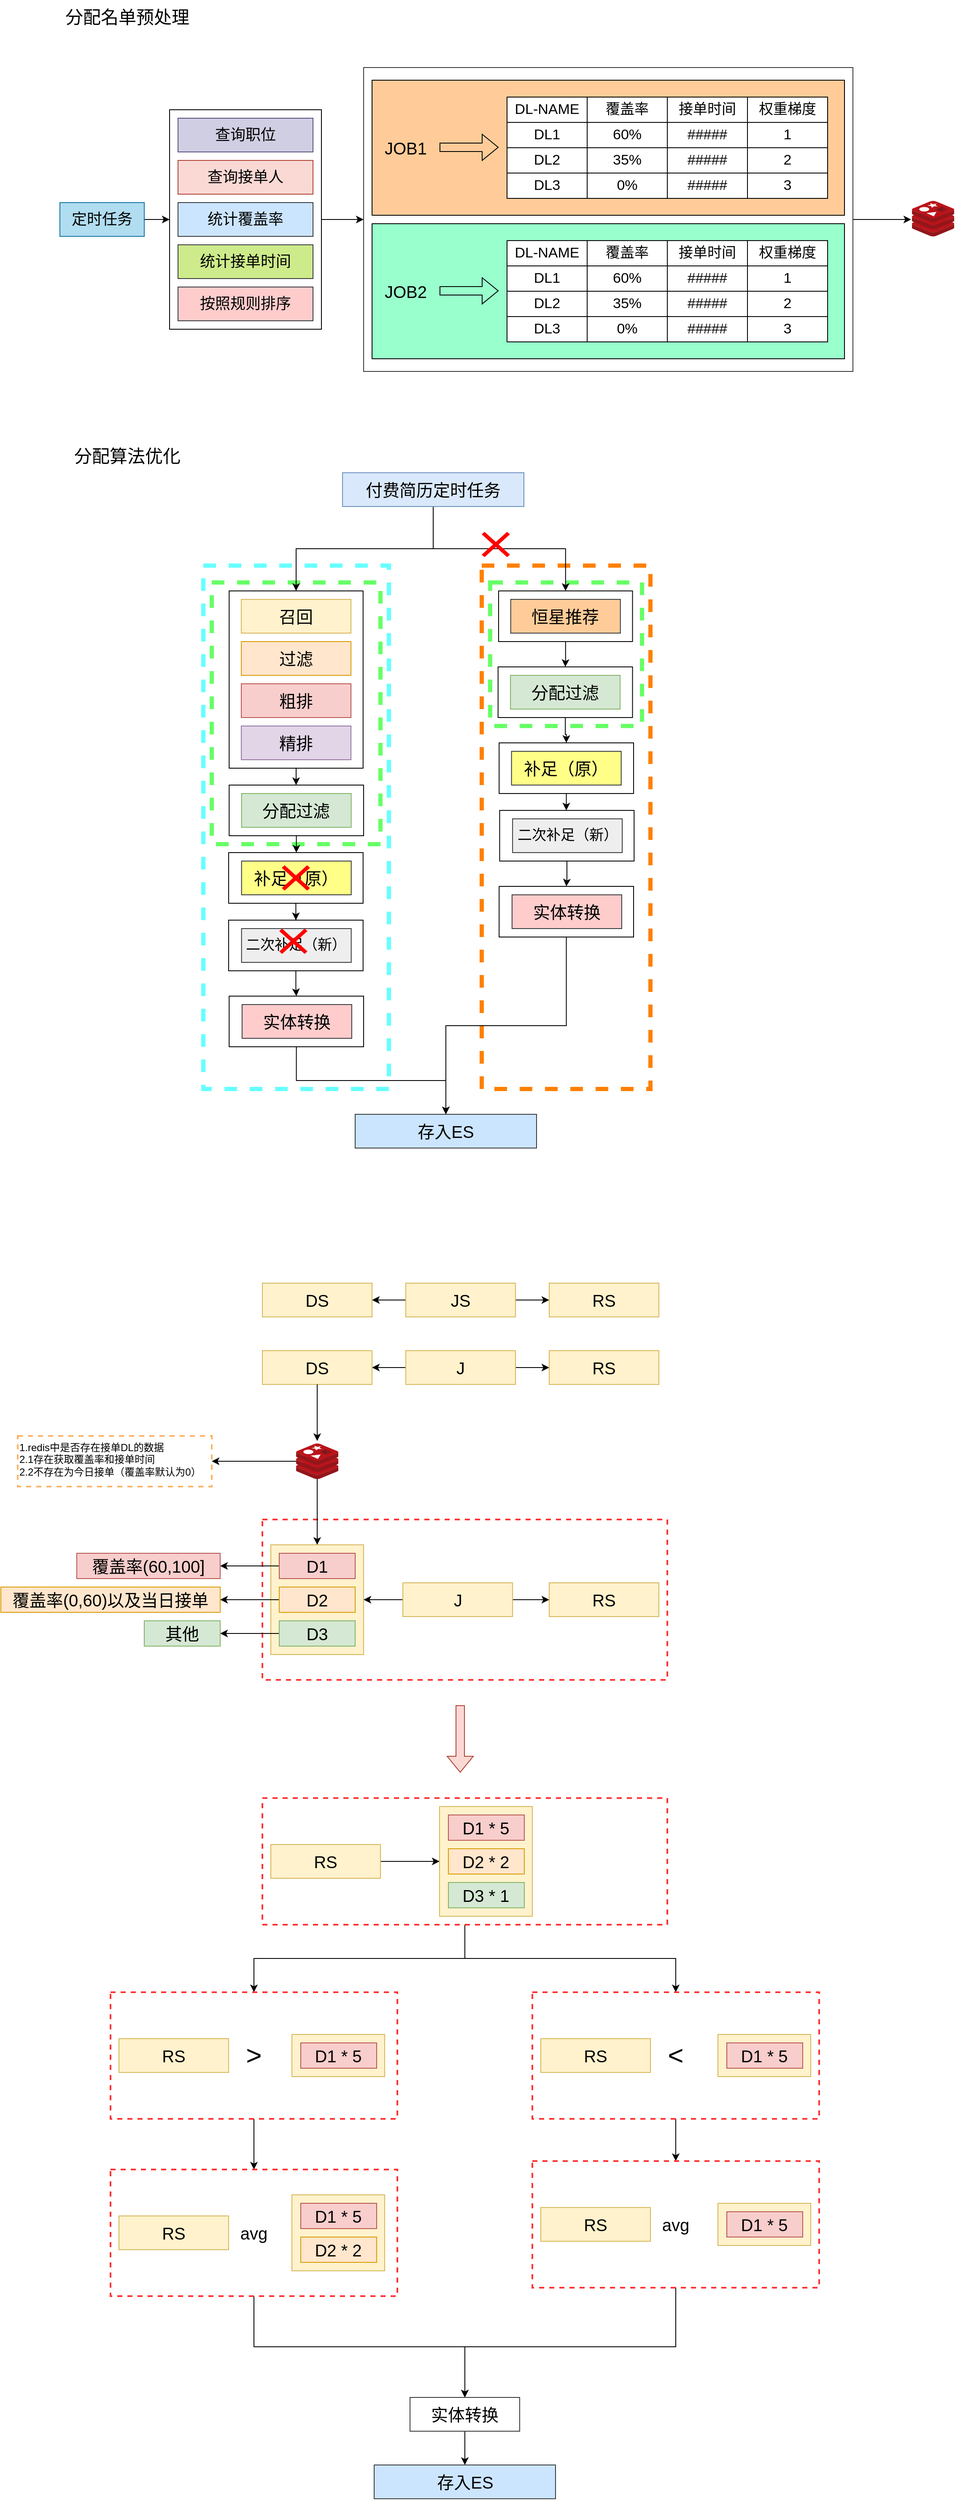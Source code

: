 <mxfile version="22.1.15" type="github">
  <diagram name="第 1 页" id="Q_Wd2wQ4jvAic-b9EHcg">
    <mxGraphModel dx="4068" dy="1572" grid="0" gridSize="10" guides="1" tooltips="1" connect="1" arrows="1" fold="1" page="0" pageScale="1" pageWidth="827" pageHeight="1169" math="0" shadow="0">
      <root>
        <mxCell id="0" />
        <mxCell id="1" parent="0" />
        <mxCell id="OqOoeQQk9TxblI81rJHQ-29" value="" style="rounded=0;whiteSpace=wrap;html=1;dashed=1;strokeColor=#FF3333;strokeWidth=2;" vertex="1" parent="1">
          <mxGeometry x="-560" y="1880" width="480" height="190" as="geometry" />
        </mxCell>
        <mxCell id="gG6bIh2o6H1z2xXKk9VF-80" value="" style="rounded=0;whiteSpace=wrap;html=1;fillColor=#FFFFFF;strokeColor=#36393d;" parent="1" vertex="1">
          <mxGeometry x="-440" y="160" width="580" height="360" as="geometry" />
        </mxCell>
        <mxCell id="gG6bIh2o6H1z2xXKk9VF-23" value="" style="edgeStyle=orthogonalEdgeStyle;rounded=0;orthogonalLoop=1;jettySize=auto;html=1;" parent="1" source="gG6bIh2o6H1z2xXKk9VF-21" target="gG6bIh2o6H1z2xXKk9VF-22" edge="1">
          <mxGeometry relative="1" as="geometry" />
        </mxCell>
        <mxCell id="gG6bIh2o6H1z2xXKk9VF-21" value="定时任务" style="rounded=0;whiteSpace=wrap;html=1;fontSize=18;fillColor=#b1ddf0;strokeColor=#10739e;" parent="1" vertex="1">
          <mxGeometry x="-800" y="320" width="100" height="40" as="geometry" />
        </mxCell>
        <mxCell id="gG6bIh2o6H1z2xXKk9VF-84" style="edgeStyle=orthogonalEdgeStyle;rounded=0;orthogonalLoop=1;jettySize=auto;html=1;entryX=0;entryY=0.5;entryDx=0;entryDy=0;" parent="1" source="gG6bIh2o6H1z2xXKk9VF-22" target="gG6bIh2o6H1z2xXKk9VF-80" edge="1">
          <mxGeometry relative="1" as="geometry" />
        </mxCell>
        <mxCell id="gG6bIh2o6H1z2xXKk9VF-22" value="" style="rounded=0;whiteSpace=wrap;html=1;fontSize=18;" parent="1" vertex="1">
          <mxGeometry x="-670" y="210" width="180" height="260" as="geometry" />
        </mxCell>
        <mxCell id="gG6bIh2o6H1z2xXKk9VF-30" value="查询职位" style="rounded=0;whiteSpace=wrap;html=1;fontSize=18;fillColor=#d0cee2;strokeColor=#56517e;" parent="1" vertex="1">
          <mxGeometry x="-660" y="220" width="160" height="40" as="geometry" />
        </mxCell>
        <mxCell id="gG6bIh2o6H1z2xXKk9VF-31" value="查询接单人" style="rounded=0;whiteSpace=wrap;html=1;fontSize=18;fillColor=#fad9d5;strokeColor=#ae4132;" parent="1" vertex="1">
          <mxGeometry x="-660" y="270" width="160" height="40" as="geometry" />
        </mxCell>
        <mxCell id="gG6bIh2o6H1z2xXKk9VF-32" value="统计覆盖率" style="rounded=0;whiteSpace=wrap;html=1;fontSize=18;fillColor=#cce5ff;strokeColor=#36393d;" parent="1" vertex="1">
          <mxGeometry x="-660" y="320" width="160" height="40" as="geometry" />
        </mxCell>
        <mxCell id="gG6bIh2o6H1z2xXKk9VF-33" value="统计接单时间" style="rounded=0;whiteSpace=wrap;html=1;fontSize=18;fillColor=#cdeb8b;strokeColor=#36393d;" parent="1" vertex="1">
          <mxGeometry x="-660" y="370" width="160" height="40" as="geometry" />
        </mxCell>
        <mxCell id="gG6bIh2o6H1z2xXKk9VF-34" value="按照规则排序" style="rounded=0;whiteSpace=wrap;html=1;fontSize=18;fillColor=#ffcccc;strokeColor=#36393d;" parent="1" vertex="1">
          <mxGeometry x="-660" y="420" width="160" height="40" as="geometry" />
        </mxCell>
        <mxCell id="gG6bIh2o6H1z2xXKk9VF-83" value="" style="group" parent="1" vertex="1" connectable="0">
          <mxGeometry x="-430" y="175" width="580" height="350" as="geometry" />
        </mxCell>
        <mxCell id="gG6bIh2o6H1z2xXKk9VF-58" value="" style="group" parent="gG6bIh2o6H1z2xXKk9VF-83" vertex="1" connectable="0">
          <mxGeometry width="580" height="350" as="geometry" />
        </mxCell>
        <mxCell id="gG6bIh2o6H1z2xXKk9VF-35" value="" style="rounded=0;whiteSpace=wrap;html=1;fillColor=#FFCC99;" parent="gG6bIh2o6H1z2xXKk9VF-58" vertex="1">
          <mxGeometry width="560" height="160" as="geometry" />
        </mxCell>
        <mxCell id="gG6bIh2o6H1z2xXKk9VF-19" value="" style="group" parent="gG6bIh2o6H1z2xXKk9VF-58" vertex="1" connectable="0">
          <mxGeometry x="160" y="20" width="380" height="120" as="geometry" />
        </mxCell>
        <mxCell id="gG6bIh2o6H1z2xXKk9VF-2" value="DL-NAME" style="rounded=0;whiteSpace=wrap;html=1;fontSize=17;" parent="gG6bIh2o6H1z2xXKk9VF-19" vertex="1">
          <mxGeometry width="95.0" height="30" as="geometry" />
        </mxCell>
        <mxCell id="gG6bIh2o6H1z2xXKk9VF-3" value="覆盖率" style="rounded=0;whiteSpace=wrap;html=1;fontSize=17;" parent="gG6bIh2o6H1z2xXKk9VF-19" vertex="1">
          <mxGeometry x="95.0" width="95.0" height="30" as="geometry" />
        </mxCell>
        <mxCell id="gG6bIh2o6H1z2xXKk9VF-4" value="接单时间" style="rounded=0;whiteSpace=wrap;html=1;fontSize=17;" parent="gG6bIh2o6H1z2xXKk9VF-19" vertex="1">
          <mxGeometry x="190.0" width="95.0" height="30" as="geometry" />
        </mxCell>
        <mxCell id="gG6bIh2o6H1z2xXKk9VF-5" value="权重梯度" style="rounded=0;whiteSpace=wrap;html=1;fontSize=17;" parent="gG6bIh2o6H1z2xXKk9VF-19" vertex="1">
          <mxGeometry x="285" width="95.0" height="30" as="geometry" />
        </mxCell>
        <mxCell id="gG6bIh2o6H1z2xXKk9VF-7" value="DL1" style="rounded=0;whiteSpace=wrap;html=1;fontSize=17;" parent="gG6bIh2o6H1z2xXKk9VF-19" vertex="1">
          <mxGeometry y="30" width="95.0" height="30" as="geometry" />
        </mxCell>
        <mxCell id="gG6bIh2o6H1z2xXKk9VF-8" value="60%" style="rounded=0;whiteSpace=wrap;html=1;fontSize=17;" parent="gG6bIh2o6H1z2xXKk9VF-19" vertex="1">
          <mxGeometry x="95.0" y="30" width="95.0" height="30" as="geometry" />
        </mxCell>
        <mxCell id="gG6bIh2o6H1z2xXKk9VF-9" value="#####" style="rounded=0;whiteSpace=wrap;html=1;fontSize=17;" parent="gG6bIh2o6H1z2xXKk9VF-19" vertex="1">
          <mxGeometry x="190.0" y="30" width="95.0" height="30" as="geometry" />
        </mxCell>
        <mxCell id="gG6bIh2o6H1z2xXKk9VF-10" value="1" style="rounded=0;whiteSpace=wrap;html=1;fontSize=17;" parent="gG6bIh2o6H1z2xXKk9VF-19" vertex="1">
          <mxGeometry x="285" y="30" width="95.0" height="30" as="geometry" />
        </mxCell>
        <mxCell id="gG6bIh2o6H1z2xXKk9VF-11" value="DL2" style="rounded=0;whiteSpace=wrap;html=1;fontSize=17;" parent="gG6bIh2o6H1z2xXKk9VF-19" vertex="1">
          <mxGeometry y="60" width="95.0" height="30" as="geometry" />
        </mxCell>
        <mxCell id="gG6bIh2o6H1z2xXKk9VF-12" value="35%" style="rounded=0;whiteSpace=wrap;html=1;fontSize=17;" parent="gG6bIh2o6H1z2xXKk9VF-19" vertex="1">
          <mxGeometry x="95.0" y="60" width="95.0" height="30" as="geometry" />
        </mxCell>
        <mxCell id="gG6bIh2o6H1z2xXKk9VF-13" value="#####" style="rounded=0;whiteSpace=wrap;html=1;fontSize=17;" parent="gG6bIh2o6H1z2xXKk9VF-19" vertex="1">
          <mxGeometry x="190" y="60" width="95" height="30" as="geometry" />
        </mxCell>
        <mxCell id="gG6bIh2o6H1z2xXKk9VF-14" value="2" style="rounded=0;whiteSpace=wrap;html=1;fontSize=17;" parent="gG6bIh2o6H1z2xXKk9VF-19" vertex="1">
          <mxGeometry x="285" y="60" width="95.0" height="30" as="geometry" />
        </mxCell>
        <mxCell id="gG6bIh2o6H1z2xXKk9VF-15" value="DL3" style="rounded=0;whiteSpace=wrap;html=1;fontSize=17;" parent="gG6bIh2o6H1z2xXKk9VF-19" vertex="1">
          <mxGeometry y="90" width="95.0" height="30" as="geometry" />
        </mxCell>
        <mxCell id="gG6bIh2o6H1z2xXKk9VF-16" value="0%" style="rounded=0;whiteSpace=wrap;html=1;fontSize=17;" parent="gG6bIh2o6H1z2xXKk9VF-19" vertex="1">
          <mxGeometry x="95.0" y="90" width="95.0" height="30" as="geometry" />
        </mxCell>
        <mxCell id="gG6bIh2o6H1z2xXKk9VF-17" value="#####" style="rounded=0;whiteSpace=wrap;html=1;fontSize=17;" parent="gG6bIh2o6H1z2xXKk9VF-19" vertex="1">
          <mxGeometry x="190.0" y="90" width="95.0" height="30" as="geometry" />
        </mxCell>
        <mxCell id="gG6bIh2o6H1z2xXKk9VF-18" value="3" style="rounded=0;whiteSpace=wrap;html=1;fontSize=17;" parent="gG6bIh2o6H1z2xXKk9VF-19" vertex="1">
          <mxGeometry x="285" y="90" width="95.0" height="30" as="geometry" />
        </mxCell>
        <mxCell id="gG6bIh2o6H1z2xXKk9VF-36" value="JOB1" style="text;html=1;strokeColor=none;fillColor=none;align=center;verticalAlign=middle;whiteSpace=wrap;rounded=0;fontSize=20;" parent="gG6bIh2o6H1z2xXKk9VF-58" vertex="1">
          <mxGeometry x="10" y="65" width="60" height="30" as="geometry" />
        </mxCell>
        <mxCell id="gG6bIh2o6H1z2xXKk9VF-37" value="" style="shape=flexArrow;endArrow=classic;html=1;rounded=0;entryX=0.321;entryY=0.594;entryDx=0;entryDy=0;entryPerimeter=0;" parent="gG6bIh2o6H1z2xXKk9VF-58" edge="1">
          <mxGeometry width="50" height="50" relative="1" as="geometry">
            <mxPoint x="80" y="79.5" as="sourcePoint" />
            <mxPoint x="150.01" y="79.54" as="targetPoint" />
          </mxGeometry>
        </mxCell>
        <mxCell id="gG6bIh2o6H1z2xXKk9VF-59" value="" style="group" parent="gG6bIh2o6H1z2xXKk9VF-83" vertex="1" connectable="0">
          <mxGeometry y="170" width="560" height="160" as="geometry" />
        </mxCell>
        <mxCell id="gG6bIh2o6H1z2xXKk9VF-60" value="" style="rounded=0;whiteSpace=wrap;html=1;fillColor=#99FFCC;" parent="gG6bIh2o6H1z2xXKk9VF-59" vertex="1">
          <mxGeometry width="560" height="160" as="geometry" />
        </mxCell>
        <mxCell id="gG6bIh2o6H1z2xXKk9VF-61" value="" style="group" parent="gG6bIh2o6H1z2xXKk9VF-59" vertex="1" connectable="0">
          <mxGeometry x="160" y="20" width="380" height="120" as="geometry" />
        </mxCell>
        <mxCell id="gG6bIh2o6H1z2xXKk9VF-62" value="DL-NAME" style="rounded=0;whiteSpace=wrap;html=1;fontSize=17;" parent="gG6bIh2o6H1z2xXKk9VF-61" vertex="1">
          <mxGeometry width="95.0" height="30" as="geometry" />
        </mxCell>
        <mxCell id="gG6bIh2o6H1z2xXKk9VF-63" value="覆盖率" style="rounded=0;whiteSpace=wrap;html=1;fontSize=17;" parent="gG6bIh2o6H1z2xXKk9VF-61" vertex="1">
          <mxGeometry x="95.0" width="95.0" height="30" as="geometry" />
        </mxCell>
        <mxCell id="gG6bIh2o6H1z2xXKk9VF-64" value="接单时间" style="rounded=0;whiteSpace=wrap;html=1;fontSize=17;" parent="gG6bIh2o6H1z2xXKk9VF-61" vertex="1">
          <mxGeometry x="190.0" width="95.0" height="30" as="geometry" />
        </mxCell>
        <mxCell id="gG6bIh2o6H1z2xXKk9VF-65" value="权重梯度" style="rounded=0;whiteSpace=wrap;html=1;fontSize=17;" parent="gG6bIh2o6H1z2xXKk9VF-61" vertex="1">
          <mxGeometry x="285" width="95.0" height="30" as="geometry" />
        </mxCell>
        <mxCell id="gG6bIh2o6H1z2xXKk9VF-66" value="DL1" style="rounded=0;whiteSpace=wrap;html=1;fontSize=17;" parent="gG6bIh2o6H1z2xXKk9VF-61" vertex="1">
          <mxGeometry y="30" width="95.0" height="30" as="geometry" />
        </mxCell>
        <mxCell id="gG6bIh2o6H1z2xXKk9VF-67" value="60%" style="rounded=0;whiteSpace=wrap;html=1;fontSize=17;" parent="gG6bIh2o6H1z2xXKk9VF-61" vertex="1">
          <mxGeometry x="95.0" y="30" width="95.0" height="30" as="geometry" />
        </mxCell>
        <mxCell id="gG6bIh2o6H1z2xXKk9VF-68" value="#####" style="rounded=0;whiteSpace=wrap;html=1;fontSize=17;" parent="gG6bIh2o6H1z2xXKk9VF-61" vertex="1">
          <mxGeometry x="190.0" y="30" width="95.0" height="30" as="geometry" />
        </mxCell>
        <mxCell id="gG6bIh2o6H1z2xXKk9VF-69" value="1" style="rounded=0;whiteSpace=wrap;html=1;fontSize=17;" parent="gG6bIh2o6H1z2xXKk9VF-61" vertex="1">
          <mxGeometry x="285" y="30" width="95.0" height="30" as="geometry" />
        </mxCell>
        <mxCell id="gG6bIh2o6H1z2xXKk9VF-70" value="DL2" style="rounded=0;whiteSpace=wrap;html=1;fontSize=17;" parent="gG6bIh2o6H1z2xXKk9VF-61" vertex="1">
          <mxGeometry y="60" width="95.0" height="30" as="geometry" />
        </mxCell>
        <mxCell id="gG6bIh2o6H1z2xXKk9VF-71" value="35%" style="rounded=0;whiteSpace=wrap;html=1;fontSize=17;" parent="gG6bIh2o6H1z2xXKk9VF-61" vertex="1">
          <mxGeometry x="95.0" y="60" width="95.0" height="30" as="geometry" />
        </mxCell>
        <mxCell id="gG6bIh2o6H1z2xXKk9VF-72" value="#####" style="rounded=0;whiteSpace=wrap;html=1;fontSize=17;" parent="gG6bIh2o6H1z2xXKk9VF-61" vertex="1">
          <mxGeometry x="190" y="60" width="95" height="30" as="geometry" />
        </mxCell>
        <mxCell id="gG6bIh2o6H1z2xXKk9VF-73" value="2" style="rounded=0;whiteSpace=wrap;html=1;fontSize=17;" parent="gG6bIh2o6H1z2xXKk9VF-61" vertex="1">
          <mxGeometry x="285" y="60" width="95.0" height="30" as="geometry" />
        </mxCell>
        <mxCell id="gG6bIh2o6H1z2xXKk9VF-74" value="DL3" style="rounded=0;whiteSpace=wrap;html=1;fontSize=17;" parent="gG6bIh2o6H1z2xXKk9VF-61" vertex="1">
          <mxGeometry y="90" width="95.0" height="30" as="geometry" />
        </mxCell>
        <mxCell id="gG6bIh2o6H1z2xXKk9VF-75" value="0%" style="rounded=0;whiteSpace=wrap;html=1;fontSize=17;" parent="gG6bIh2o6H1z2xXKk9VF-61" vertex="1">
          <mxGeometry x="95.0" y="90" width="95.0" height="30" as="geometry" />
        </mxCell>
        <mxCell id="gG6bIh2o6H1z2xXKk9VF-76" value="#####" style="rounded=0;whiteSpace=wrap;html=1;fontSize=17;" parent="gG6bIh2o6H1z2xXKk9VF-61" vertex="1">
          <mxGeometry x="190.0" y="90" width="95.0" height="30" as="geometry" />
        </mxCell>
        <mxCell id="gG6bIh2o6H1z2xXKk9VF-77" value="3" style="rounded=0;whiteSpace=wrap;html=1;fontSize=17;" parent="gG6bIh2o6H1z2xXKk9VF-61" vertex="1">
          <mxGeometry x="285" y="90" width="95.0" height="30" as="geometry" />
        </mxCell>
        <mxCell id="gG6bIh2o6H1z2xXKk9VF-78" value="JOB2" style="text;html=1;strokeColor=none;fillColor=none;align=center;verticalAlign=middle;whiteSpace=wrap;rounded=0;fontSize=20;" parent="gG6bIh2o6H1z2xXKk9VF-59" vertex="1">
          <mxGeometry x="10" y="65" width="60" height="30" as="geometry" />
        </mxCell>
        <mxCell id="gG6bIh2o6H1z2xXKk9VF-79" value="" style="shape=flexArrow;endArrow=classic;html=1;rounded=0;entryX=0.321;entryY=0.594;entryDx=0;entryDy=0;entryPerimeter=0;" parent="gG6bIh2o6H1z2xXKk9VF-59" edge="1">
          <mxGeometry width="50" height="50" relative="1" as="geometry">
            <mxPoint x="80" y="79.5" as="sourcePoint" />
            <mxPoint x="150.01" y="79.54" as="targetPoint" />
          </mxGeometry>
        </mxCell>
        <mxCell id="gG6bIh2o6H1z2xXKk9VF-87" value="" style="image;sketch=0;aspect=fixed;html=1;points=[];align=center;fontSize=12;image=img/lib/mscae/Cache_Redis_Product.svg;" parent="1" vertex="1">
          <mxGeometry x="210" y="318" width="50" height="42" as="geometry" />
        </mxCell>
        <mxCell id="gG6bIh2o6H1z2xXKk9VF-89" style="edgeStyle=orthogonalEdgeStyle;rounded=0;orthogonalLoop=1;jettySize=auto;html=1;entryX=-0.02;entryY=0.524;entryDx=0;entryDy=0;entryPerimeter=0;" parent="1" source="gG6bIh2o6H1z2xXKk9VF-80" target="gG6bIh2o6H1z2xXKk9VF-87" edge="1">
          <mxGeometry relative="1" as="geometry" />
        </mxCell>
        <mxCell id="gG6bIh2o6H1z2xXKk9VF-91" value="分配名单预处理" style="text;html=1;strokeColor=none;fillColor=none;align=center;verticalAlign=middle;whiteSpace=wrap;rounded=0;fontSize=21;" parent="1" vertex="1">
          <mxGeometry x="-800" y="80" width="160" height="40" as="geometry" />
        </mxCell>
        <mxCell id="gG6bIh2o6H1z2xXKk9VF-92" value="分配算法优化" style="text;html=1;strokeColor=none;fillColor=none;align=center;verticalAlign=middle;whiteSpace=wrap;rounded=0;fontSize=21;" parent="1" vertex="1">
          <mxGeometry x="-800" y="600" width="160" height="40" as="geometry" />
        </mxCell>
        <mxCell id="gG6bIh2o6H1z2xXKk9VF-93" value="" style="rounded=0;whiteSpace=wrap;html=1;fontSize=20;dashed=1;strokeWidth=5;strokeColor=#FF8000;" parent="1" vertex="1">
          <mxGeometry x="-300" y="750" width="200" height="620" as="geometry" />
        </mxCell>
        <mxCell id="gG6bIh2o6H1z2xXKk9VF-94" value="" style="rounded=0;whiteSpace=wrap;html=1;fontSize=20;dashed=1;strokeWidth=5;strokeColor=#66FF66;" parent="1" vertex="1">
          <mxGeometry x="-290" y="770" width="180" height="170" as="geometry" />
        </mxCell>
        <mxCell id="gG6bIh2o6H1z2xXKk9VF-95" value="" style="rounded=0;whiteSpace=wrap;html=1;fontSize=20;dashed=1;strokeWidth=5;strokeColor=#66FFFF;" parent="1" vertex="1">
          <mxGeometry x="-630" y="750" width="220" height="620" as="geometry" />
        </mxCell>
        <mxCell id="gG6bIh2o6H1z2xXKk9VF-96" value="" style="rounded=0;whiteSpace=wrap;html=1;fontSize=20;dashed=1;strokeWidth=5;strokeColor=#66FF66;" parent="1" vertex="1">
          <mxGeometry x="-620" y="770" width="200" height="310" as="geometry" />
        </mxCell>
        <mxCell id="gG6bIh2o6H1z2xXKk9VF-97" style="edgeStyle=orthogonalEdgeStyle;rounded=0;orthogonalLoop=1;jettySize=auto;html=1;entryX=0.5;entryY=0;entryDx=0;entryDy=0;fontSize=20;" parent="1" source="gG6bIh2o6H1z2xXKk9VF-99" target="gG6bIh2o6H1z2xXKk9VF-101" edge="1">
          <mxGeometry relative="1" as="geometry" />
        </mxCell>
        <mxCell id="gG6bIh2o6H1z2xXKk9VF-98" style="edgeStyle=orthogonalEdgeStyle;rounded=0;orthogonalLoop=1;jettySize=auto;html=1;fontSize=20;" parent="1" source="gG6bIh2o6H1z2xXKk9VF-99" target="gG6bIh2o6H1z2xXKk9VF-110" edge="1">
          <mxGeometry relative="1" as="geometry" />
        </mxCell>
        <mxCell id="gG6bIh2o6H1z2xXKk9VF-99" value="付费简历定时任务" style="rounded=0;whiteSpace=wrap;html=1;fontSize=20;fillColor=#dae8fc;strokeColor=#6c8ebf;" parent="1" vertex="1">
          <mxGeometry x="-465" y="640" width="215" height="40" as="geometry" />
        </mxCell>
        <mxCell id="gG6bIh2o6H1z2xXKk9VF-100" style="edgeStyle=orthogonalEdgeStyle;rounded=0;orthogonalLoop=1;jettySize=auto;html=1;fontSize=20;" parent="1" source="gG6bIh2o6H1z2xXKk9VF-101" target="gG6bIh2o6H1z2xXKk9VF-107" edge="1">
          <mxGeometry relative="1" as="geometry" />
        </mxCell>
        <mxCell id="gG6bIh2o6H1z2xXKk9VF-101" value="" style="rounded=0;whiteSpace=wrap;html=1;fontSize=20;" parent="1" vertex="1">
          <mxGeometry x="-599.37" y="780" width="158.75" height="210" as="geometry" />
        </mxCell>
        <mxCell id="gG6bIh2o6H1z2xXKk9VF-102" value="召回" style="rounded=0;whiteSpace=wrap;html=1;fontSize=20;fillColor=#fff2cc;strokeColor=#d6b656;" parent="1" vertex="1">
          <mxGeometry x="-584.99" y="790" width="130" height="40" as="geometry" />
        </mxCell>
        <mxCell id="gG6bIh2o6H1z2xXKk9VF-103" value="过滤" style="rounded=0;whiteSpace=wrap;html=1;fontSize=20;fillColor=#ffe6cc;strokeColor=#d79b00;" parent="1" vertex="1">
          <mxGeometry x="-584.99" y="840" width="130" height="40" as="geometry" />
        </mxCell>
        <mxCell id="gG6bIh2o6H1z2xXKk9VF-104" value="粗排" style="rounded=0;whiteSpace=wrap;html=1;fontSize=20;fillColor=#f8cecc;strokeColor=#b85450;" parent="1" vertex="1">
          <mxGeometry x="-584.99" y="890" width="130" height="40" as="geometry" />
        </mxCell>
        <mxCell id="gG6bIh2o6H1z2xXKk9VF-105" value="精排" style="rounded=0;whiteSpace=wrap;html=1;fontSize=20;fillColor=#e1d5e7;strokeColor=#9673a6;" parent="1" vertex="1">
          <mxGeometry x="-585" y="940" width="130" height="40" as="geometry" />
        </mxCell>
        <mxCell id="gG6bIh2o6H1z2xXKk9VF-106" value="" style="edgeStyle=orthogonalEdgeStyle;rounded=0;orthogonalLoop=1;jettySize=auto;html=1;fontSize=20;" parent="1" source="gG6bIh2o6H1z2xXKk9VF-107" target="gG6bIh2o6H1z2xXKk9VF-116" edge="1">
          <mxGeometry relative="1" as="geometry" />
        </mxCell>
        <mxCell id="gG6bIh2o6H1z2xXKk9VF-107" value="" style="rounded=0;whiteSpace=wrap;html=1;fontSize=20;" parent="1" vertex="1">
          <mxGeometry x="-599.37" y="1010" width="159.37" height="60" as="geometry" />
        </mxCell>
        <mxCell id="gG6bIh2o6H1z2xXKk9VF-108" value="分配过滤" style="rounded=0;whiteSpace=wrap;html=1;fontSize=20;fillColor=#d5e8d4;strokeColor=#82b366;" parent="1" vertex="1">
          <mxGeometry x="-584.68" y="1020" width="130" height="40" as="geometry" />
        </mxCell>
        <mxCell id="gG6bIh2o6H1z2xXKk9VF-109" style="edgeStyle=orthogonalEdgeStyle;rounded=0;orthogonalLoop=1;jettySize=auto;html=1;fontSize=20;" parent="1" source="gG6bIh2o6H1z2xXKk9VF-110" target="gG6bIh2o6H1z2xXKk9VF-113" edge="1">
          <mxGeometry relative="1" as="geometry" />
        </mxCell>
        <mxCell id="gG6bIh2o6H1z2xXKk9VF-110" value="" style="rounded=0;whiteSpace=wrap;html=1;fontSize=20;" parent="1" vertex="1">
          <mxGeometry x="-280" y="780" width="158.75" height="60" as="geometry" />
        </mxCell>
        <mxCell id="gG6bIh2o6H1z2xXKk9VF-111" value="恒星推荐" style="rounded=0;whiteSpace=wrap;html=1;fontSize=20;fillColor=#ffcc99;strokeColor=#36393d;" parent="1" vertex="1">
          <mxGeometry x="-265.62" y="790" width="130" height="40" as="geometry" />
        </mxCell>
        <mxCell id="gG6bIh2o6H1z2xXKk9VF-112" value="" style="edgeStyle=orthogonalEdgeStyle;rounded=0;orthogonalLoop=1;jettySize=auto;html=1;fontSize=20;" parent="1" source="gG6bIh2o6H1z2xXKk9VF-113" target="gG6bIh2o6H1z2xXKk9VF-119" edge="1">
          <mxGeometry relative="1" as="geometry" />
        </mxCell>
        <mxCell id="gG6bIh2o6H1z2xXKk9VF-113" value="" style="rounded=0;whiteSpace=wrap;html=1;fontSize=20;" parent="1" vertex="1">
          <mxGeometry x="-280.62" y="870" width="159.37" height="60" as="geometry" />
        </mxCell>
        <mxCell id="gG6bIh2o6H1z2xXKk9VF-114" value="分配过滤" style="rounded=0;whiteSpace=wrap;html=1;fontSize=20;fillColor=#d5e8d4;strokeColor=#82b366;" parent="1" vertex="1">
          <mxGeometry x="-265.93" y="880" width="130" height="40" as="geometry" />
        </mxCell>
        <mxCell id="gG6bIh2o6H1z2xXKk9VF-115" style="edgeStyle=orthogonalEdgeStyle;rounded=0;orthogonalLoop=1;jettySize=auto;html=1;fontSize=20;" parent="1" source="gG6bIh2o6H1z2xXKk9VF-116" target="gG6bIh2o6H1z2xXKk9VF-129" edge="1">
          <mxGeometry relative="1" as="geometry" />
        </mxCell>
        <mxCell id="gG6bIh2o6H1z2xXKk9VF-116" value="" style="rounded=0;whiteSpace=wrap;html=1;fontSize=20;" parent="1" vertex="1">
          <mxGeometry x="-599.99" y="1090" width="159.37" height="60" as="geometry" />
        </mxCell>
        <mxCell id="gG6bIh2o6H1z2xXKk9VF-117" value="补足（原）" style="rounded=0;whiteSpace=wrap;html=1;fontSize=20;fillColor=#ffff88;strokeColor=#36393d;" parent="1" vertex="1">
          <mxGeometry x="-584.68" y="1100" width="130" height="40" as="geometry" />
        </mxCell>
        <mxCell id="gG6bIh2o6H1z2xXKk9VF-118" style="edgeStyle=orthogonalEdgeStyle;rounded=0;orthogonalLoop=1;jettySize=auto;html=1;entryX=0.5;entryY=0;entryDx=0;entryDy=0;fontSize=20;" parent="1" source="gG6bIh2o6H1z2xXKk9VF-119" target="gG6bIh2o6H1z2xXKk9VF-132" edge="1">
          <mxGeometry relative="1" as="geometry" />
        </mxCell>
        <mxCell id="gG6bIh2o6H1z2xXKk9VF-119" value="" style="rounded=0;whiteSpace=wrap;html=1;fontSize=20;" parent="1" vertex="1">
          <mxGeometry x="-279.37" y="960" width="159.37" height="60" as="geometry" />
        </mxCell>
        <mxCell id="gG6bIh2o6H1z2xXKk9VF-120" value="补足（原）" style="rounded=0;whiteSpace=wrap;html=1;fontSize=20;fillColor=#ffff88;strokeColor=#36393d;" parent="1" vertex="1">
          <mxGeometry x="-264.68" y="970" width="130" height="40" as="geometry" />
        </mxCell>
        <mxCell id="gG6bIh2o6H1z2xXKk9VF-121" value="存入ES" style="rounded=0;whiteSpace=wrap;html=1;fontSize=20;fillColor=#cce5ff;strokeColor=#36393d;" parent="1" vertex="1">
          <mxGeometry x="-450" y="1400" width="215" height="40" as="geometry" />
        </mxCell>
        <mxCell id="gG6bIh2o6H1z2xXKk9VF-122" style="edgeStyle=orthogonalEdgeStyle;rounded=0;orthogonalLoop=1;jettySize=auto;html=1;entryX=0.5;entryY=0;entryDx=0;entryDy=0;fontSize=20;" parent="1" source="gG6bIh2o6H1z2xXKk9VF-123" target="gG6bIh2o6H1z2xXKk9VF-121" edge="1">
          <mxGeometry relative="1" as="geometry" />
        </mxCell>
        <mxCell id="gG6bIh2o6H1z2xXKk9VF-123" value="" style="rounded=0;whiteSpace=wrap;html=1;fontSize=20;" parent="1" vertex="1">
          <mxGeometry x="-599.37" y="1260" width="159.37" height="60" as="geometry" />
        </mxCell>
        <mxCell id="gG6bIh2o6H1z2xXKk9VF-124" value="实体转换" style="rounded=0;whiteSpace=wrap;html=1;fontSize=20;fillColor=#ffcccc;strokeColor=#36393d;" parent="1" vertex="1">
          <mxGeometry x="-584.06" y="1270" width="130" height="40" as="geometry" />
        </mxCell>
        <mxCell id="gG6bIh2o6H1z2xXKk9VF-125" style="edgeStyle=orthogonalEdgeStyle;rounded=0;orthogonalLoop=1;jettySize=auto;html=1;fontSize=20;" parent="1" source="gG6bIh2o6H1z2xXKk9VF-126" target="gG6bIh2o6H1z2xXKk9VF-121" edge="1">
          <mxGeometry relative="1" as="geometry" />
        </mxCell>
        <mxCell id="gG6bIh2o6H1z2xXKk9VF-126" value="" style="rounded=0;whiteSpace=wrap;html=1;fontSize=20;" parent="1" vertex="1">
          <mxGeometry x="-279.37" y="1130" width="159.37" height="60" as="geometry" />
        </mxCell>
        <mxCell id="gG6bIh2o6H1z2xXKk9VF-127" value="实体转换" style="rounded=0;whiteSpace=wrap;html=1;fontSize=20;fillColor=#ffcccc;strokeColor=#36393d;" parent="1" vertex="1">
          <mxGeometry x="-264.06" y="1140" width="130" height="40" as="geometry" />
        </mxCell>
        <mxCell id="gG6bIh2o6H1z2xXKk9VF-128" style="edgeStyle=orthogonalEdgeStyle;rounded=0;orthogonalLoop=1;jettySize=auto;html=1;entryX=0.5;entryY=0;entryDx=0;entryDy=0;fontSize=20;" parent="1" source="gG6bIh2o6H1z2xXKk9VF-129" target="gG6bIh2o6H1z2xXKk9VF-123" edge="1">
          <mxGeometry relative="1" as="geometry" />
        </mxCell>
        <mxCell id="gG6bIh2o6H1z2xXKk9VF-129" value="" style="rounded=0;whiteSpace=wrap;html=1;fontSize=20;" parent="1" vertex="1">
          <mxGeometry x="-600.0" y="1170" width="159.37" height="60" as="geometry" />
        </mxCell>
        <mxCell id="gG6bIh2o6H1z2xXKk9VF-130" value="二次补足（新）" style="rounded=0;whiteSpace=wrap;html=1;fontSize=17;fillColor=#eeeeee;strokeColor=#36393d;" parent="1" vertex="1">
          <mxGeometry x="-584.69" y="1180" width="130" height="40" as="geometry" />
        </mxCell>
        <mxCell id="gG6bIh2o6H1z2xXKk9VF-131" style="edgeStyle=orthogonalEdgeStyle;rounded=0;orthogonalLoop=1;jettySize=auto;html=1;entryX=0.5;entryY=0;entryDx=0;entryDy=0;fontSize=20;" parent="1" source="gG6bIh2o6H1z2xXKk9VF-132" target="gG6bIh2o6H1z2xXKk9VF-126" edge="1">
          <mxGeometry relative="1" as="geometry" />
        </mxCell>
        <mxCell id="gG6bIh2o6H1z2xXKk9VF-132" value="" style="rounded=0;whiteSpace=wrap;html=1;fontSize=20;" parent="1" vertex="1">
          <mxGeometry x="-278.75" y="1040" width="159.37" height="60" as="geometry" />
        </mxCell>
        <mxCell id="gG6bIh2o6H1z2xXKk9VF-133" value="二次补足（新）" style="rounded=0;whiteSpace=wrap;html=1;fontSize=17;fillColor=#eeeeee;strokeColor=#36393d;" parent="1" vertex="1">
          <mxGeometry x="-263.44" y="1050" width="130" height="40" as="geometry" />
        </mxCell>
        <mxCell id="gG6bIh2o6H1z2xXKk9VF-134" value="" style="shape=mxgraph.mockup.markup.redX;fillColor=#ff0000;html=1;shadow=0;whiteSpace=wrap;strokeColor=none;" parent="1" vertex="1">
          <mxGeometry x="-300" y="710" width="33.44" height="30" as="geometry" />
        </mxCell>
        <mxCell id="gG6bIh2o6H1z2xXKk9VF-137" value="" style="shape=mxgraph.mockup.markup.redX;fillColor=#ff0000;html=1;shadow=0;whiteSpace=wrap;strokeColor=none;" parent="1" vertex="1">
          <mxGeometry x="-537.02" y="1105" width="33.44" height="30" as="geometry" />
        </mxCell>
        <mxCell id="gG6bIh2o6H1z2xXKk9VF-138" value="" style="shape=mxgraph.mockup.markup.redX;fillColor=#ff0000;html=1;shadow=0;whiteSpace=wrap;strokeColor=none;" parent="1" vertex="1">
          <mxGeometry x="-540" y="1180" width="33.44" height="30" as="geometry" />
        </mxCell>
        <mxCell id="OqOoeQQk9TxblI81rJHQ-2" value="DS" style="rounded=0;whiteSpace=wrap;html=1;fontSize=20;fillColor=#fff2cc;strokeColor=#d6b656;" vertex="1" parent="1">
          <mxGeometry x="-560" y="1600" width="130" height="40" as="geometry" />
        </mxCell>
        <mxCell id="OqOoeQQk9TxblI81rJHQ-22" style="edgeStyle=orthogonalEdgeStyle;rounded=0;orthogonalLoop=1;jettySize=auto;html=1;entryX=1;entryY=0.5;entryDx=0;entryDy=0;" edge="1" parent="1" source="OqOoeQQk9TxblI81rJHQ-3" target="OqOoeQQk9TxblI81rJHQ-2">
          <mxGeometry relative="1" as="geometry" />
        </mxCell>
        <mxCell id="OqOoeQQk9TxblI81rJHQ-23" style="edgeStyle=orthogonalEdgeStyle;rounded=0;orthogonalLoop=1;jettySize=auto;html=1;" edge="1" parent="1" source="OqOoeQQk9TxblI81rJHQ-3" target="OqOoeQQk9TxblI81rJHQ-6">
          <mxGeometry relative="1" as="geometry" />
        </mxCell>
        <mxCell id="OqOoeQQk9TxblI81rJHQ-3" value="JS" style="rounded=0;whiteSpace=wrap;html=1;fontSize=20;fillColor=#fff2cc;strokeColor=#d6b656;" vertex="1" parent="1">
          <mxGeometry x="-390" y="1600" width="130" height="40" as="geometry" />
        </mxCell>
        <mxCell id="OqOoeQQk9TxblI81rJHQ-6" value="RS" style="rounded=0;whiteSpace=wrap;html=1;fontSize=20;fillColor=#fff2cc;strokeColor=#d6b656;" vertex="1" parent="1">
          <mxGeometry x="-220" y="1600" width="130" height="40" as="geometry" />
        </mxCell>
        <mxCell id="OqOoeQQk9TxblI81rJHQ-10" value="DS" style="rounded=0;whiteSpace=wrap;html=1;fontSize=20;fillColor=#fff2cc;strokeColor=#d6b656;" vertex="1" parent="1">
          <mxGeometry x="-560" y="1680" width="130" height="40" as="geometry" />
        </mxCell>
        <mxCell id="OqOoeQQk9TxblI81rJHQ-24" style="edgeStyle=orthogonalEdgeStyle;rounded=0;orthogonalLoop=1;jettySize=auto;html=1;entryX=0;entryY=0.5;entryDx=0;entryDy=0;" edge="1" parent="1" source="OqOoeQQk9TxblI81rJHQ-11" target="OqOoeQQk9TxblI81rJHQ-12">
          <mxGeometry relative="1" as="geometry" />
        </mxCell>
        <mxCell id="OqOoeQQk9TxblI81rJHQ-25" style="edgeStyle=orthogonalEdgeStyle;rounded=0;orthogonalLoop=1;jettySize=auto;html=1;entryX=1;entryY=0.5;entryDx=0;entryDy=0;" edge="1" parent="1" source="OqOoeQQk9TxblI81rJHQ-11" target="OqOoeQQk9TxblI81rJHQ-10">
          <mxGeometry relative="1" as="geometry" />
        </mxCell>
        <mxCell id="OqOoeQQk9TxblI81rJHQ-11" value="J" style="rounded=0;whiteSpace=wrap;html=1;fontSize=20;fillColor=#fff2cc;strokeColor=#d6b656;" vertex="1" parent="1">
          <mxGeometry x="-390" y="1680" width="130" height="40" as="geometry" />
        </mxCell>
        <mxCell id="OqOoeQQk9TxblI81rJHQ-12" value="RS" style="rounded=0;whiteSpace=wrap;html=1;fontSize=20;fillColor=#fff2cc;strokeColor=#d6b656;" vertex="1" parent="1">
          <mxGeometry x="-220" y="1680" width="130" height="40" as="geometry" />
        </mxCell>
        <mxCell id="OqOoeQQk9TxblI81rJHQ-13" value="" style="rounded=0;whiteSpace=wrap;html=1;fontSize=20;fillColor=#fff2cc;strokeColor=#d6b656;" vertex="1" parent="1">
          <mxGeometry x="-550" y="1910" width="110" height="130" as="geometry" />
        </mxCell>
        <mxCell id="OqOoeQQk9TxblI81rJHQ-27" style="edgeStyle=orthogonalEdgeStyle;rounded=0;orthogonalLoop=1;jettySize=auto;html=1;entryX=1;entryY=0.5;entryDx=0;entryDy=0;" edge="1" parent="1" source="OqOoeQQk9TxblI81rJHQ-14" target="OqOoeQQk9TxblI81rJHQ-13">
          <mxGeometry relative="1" as="geometry" />
        </mxCell>
        <mxCell id="OqOoeQQk9TxblI81rJHQ-28" style="edgeStyle=orthogonalEdgeStyle;rounded=0;orthogonalLoop=1;jettySize=auto;html=1;" edge="1" parent="1" source="OqOoeQQk9TxblI81rJHQ-14" target="OqOoeQQk9TxblI81rJHQ-15">
          <mxGeometry relative="1" as="geometry" />
        </mxCell>
        <mxCell id="OqOoeQQk9TxblI81rJHQ-14" value="J" style="rounded=0;whiteSpace=wrap;html=1;fontSize=20;fillColor=#fff2cc;strokeColor=#d6b656;" vertex="1" parent="1">
          <mxGeometry x="-393.44" y="1955" width="130" height="40" as="geometry" />
        </mxCell>
        <mxCell id="OqOoeQQk9TxblI81rJHQ-15" value="RS" style="rounded=0;whiteSpace=wrap;html=1;fontSize=20;fillColor=#fff2cc;strokeColor=#d6b656;" vertex="1" parent="1">
          <mxGeometry x="-220" y="1955" width="130" height="40" as="geometry" />
        </mxCell>
        <mxCell id="OqOoeQQk9TxblI81rJHQ-18" style="edgeStyle=orthogonalEdgeStyle;rounded=0;orthogonalLoop=1;jettySize=auto;html=1;entryX=0.5;entryY=0;entryDx=0;entryDy=0;" edge="1" parent="1" source="OqOoeQQk9TxblI81rJHQ-16" target="OqOoeQQk9TxblI81rJHQ-13">
          <mxGeometry relative="1" as="geometry" />
        </mxCell>
        <mxCell id="OqOoeQQk9TxblI81rJHQ-31" value="" style="edgeStyle=orthogonalEdgeStyle;rounded=0;orthogonalLoop=1;jettySize=auto;html=1;" edge="1" parent="1" source="OqOoeQQk9TxblI81rJHQ-16" target="OqOoeQQk9TxblI81rJHQ-30">
          <mxGeometry relative="1" as="geometry" />
        </mxCell>
        <mxCell id="OqOoeQQk9TxblI81rJHQ-16" value="" style="image;sketch=0;aspect=fixed;html=1;points=[];align=center;fontSize=12;image=img/lib/mscae/Cache_Redis_Product.svg;" vertex="1" parent="1">
          <mxGeometry x="-520" y="1790" width="50" height="42" as="geometry" />
        </mxCell>
        <mxCell id="OqOoeQQk9TxblI81rJHQ-17" style="edgeStyle=orthogonalEdgeStyle;rounded=0;orthogonalLoop=1;jettySize=auto;html=1;entryX=0.5;entryY=-0.071;entryDx=0;entryDy=0;entryPerimeter=0;" edge="1" parent="1" source="OqOoeQQk9TxblI81rJHQ-10" target="OqOoeQQk9TxblI81rJHQ-16">
          <mxGeometry relative="1" as="geometry" />
        </mxCell>
        <mxCell id="OqOoeQQk9TxblI81rJHQ-33" style="edgeStyle=orthogonalEdgeStyle;rounded=0;orthogonalLoop=1;jettySize=auto;html=1;entryX=1;entryY=0.5;entryDx=0;entryDy=0;" edge="1" parent="1" source="OqOoeQQk9TxblI81rJHQ-19" target="OqOoeQQk9TxblI81rJHQ-32">
          <mxGeometry relative="1" as="geometry" />
        </mxCell>
        <mxCell id="OqOoeQQk9TxblI81rJHQ-19" value="D1" style="rounded=0;whiteSpace=wrap;html=1;fontSize=20;fillColor=#f8cecc;strokeColor=#b85450;" vertex="1" parent="1">
          <mxGeometry x="-540" y="1920" width="90" height="30" as="geometry" />
        </mxCell>
        <mxCell id="OqOoeQQk9TxblI81rJHQ-35" style="edgeStyle=orthogonalEdgeStyle;rounded=0;orthogonalLoop=1;jettySize=auto;html=1;entryX=1;entryY=0.5;entryDx=0;entryDy=0;" edge="1" parent="1" source="OqOoeQQk9TxblI81rJHQ-20" target="OqOoeQQk9TxblI81rJHQ-34">
          <mxGeometry relative="1" as="geometry" />
        </mxCell>
        <mxCell id="OqOoeQQk9TxblI81rJHQ-20" value="D2" style="rounded=0;whiteSpace=wrap;html=1;fontSize=20;fillColor=#ffe6cc;strokeColor=#d79b00;" vertex="1" parent="1">
          <mxGeometry x="-540" y="1960" width="90" height="30" as="geometry" />
        </mxCell>
        <mxCell id="OqOoeQQk9TxblI81rJHQ-37" style="edgeStyle=orthogonalEdgeStyle;rounded=0;orthogonalLoop=1;jettySize=auto;html=1;entryX=1;entryY=0.5;entryDx=0;entryDy=0;" edge="1" parent="1" source="OqOoeQQk9TxblI81rJHQ-21" target="OqOoeQQk9TxblI81rJHQ-36">
          <mxGeometry relative="1" as="geometry" />
        </mxCell>
        <mxCell id="OqOoeQQk9TxblI81rJHQ-21" value="D3" style="rounded=0;whiteSpace=wrap;html=1;fontSize=20;fillColor=#d5e8d4;strokeColor=#82b366;" vertex="1" parent="1">
          <mxGeometry x="-540" y="2000" width="90" height="30" as="geometry" />
        </mxCell>
        <mxCell id="OqOoeQQk9TxblI81rJHQ-30" value="1.redis中是否存在接单DL的数据&lt;br&gt;2.1存在获取覆盖率和接单时间&lt;br&gt;2.2不存在为今日接单（覆盖率默认为0）" style="whiteSpace=wrap;html=1;verticalAlign=top;labelBackgroundColor=default;sketch=0;align=left;dashed=1;strokeColor=#FFB366;strokeWidth=2;" vertex="1" parent="1">
          <mxGeometry x="-850" y="1781" width="230" height="60" as="geometry" />
        </mxCell>
        <mxCell id="OqOoeQQk9TxblI81rJHQ-32" value="覆盖率(60,100]" style="rounded=0;whiteSpace=wrap;html=1;fontSize=20;fillColor=#f8cecc;strokeColor=#b85450;" vertex="1" parent="1">
          <mxGeometry x="-780" y="1920" width="170" height="30" as="geometry" />
        </mxCell>
        <mxCell id="OqOoeQQk9TxblI81rJHQ-34" value="覆盖率(0,60)以及当日接单" style="rounded=0;whiteSpace=wrap;html=1;fontSize=20;fillColor=#ffe6cc;strokeColor=#d79b00;" vertex="1" parent="1">
          <mxGeometry x="-870" y="1960" width="260" height="30" as="geometry" />
        </mxCell>
        <mxCell id="OqOoeQQk9TxblI81rJHQ-36" value="其他" style="rounded=0;whiteSpace=wrap;html=1;fontSize=20;fillColor=#d5e8d4;strokeColor=#82b366;" vertex="1" parent="1">
          <mxGeometry x="-700" y="2000" width="90" height="30" as="geometry" />
        </mxCell>
        <mxCell id="OqOoeQQk9TxblI81rJHQ-74" style="edgeStyle=orthogonalEdgeStyle;rounded=0;orthogonalLoop=1;jettySize=auto;html=1;" edge="1" parent="1" source="OqOoeQQk9TxblI81rJHQ-38" target="OqOoeQQk9TxblI81rJHQ-57">
          <mxGeometry relative="1" as="geometry" />
        </mxCell>
        <mxCell id="OqOoeQQk9TxblI81rJHQ-75" style="edgeStyle=orthogonalEdgeStyle;rounded=0;orthogonalLoop=1;jettySize=auto;html=1;" edge="1" parent="1" source="OqOoeQQk9TxblI81rJHQ-38" target="OqOoeQQk9TxblI81rJHQ-68">
          <mxGeometry relative="1" as="geometry" />
        </mxCell>
        <mxCell id="OqOoeQQk9TxblI81rJHQ-38" value="" style="rounded=0;whiteSpace=wrap;html=1;dashed=1;strokeColor=#FF3333;strokeWidth=2;" vertex="1" parent="1">
          <mxGeometry x="-560" y="2210" width="480" height="150" as="geometry" />
        </mxCell>
        <mxCell id="OqOoeQQk9TxblI81rJHQ-39" value="" style="shape=flexArrow;endArrow=classic;html=1;rounded=0;fillColor=#fad9d5;strokeColor=#ae4132;" edge="1" parent="1">
          <mxGeometry width="50" height="50" relative="1" as="geometry">
            <mxPoint x="-325.5" y="2100" as="sourcePoint" />
            <mxPoint x="-325.5" y="2180" as="targetPoint" />
          </mxGeometry>
        </mxCell>
        <mxCell id="OqOoeQQk9TxblI81rJHQ-53" value="" style="rounded=0;whiteSpace=wrap;html=1;fontSize=20;fillColor=#fff2cc;strokeColor=#d6b656;" vertex="1" parent="1">
          <mxGeometry x="-350" y="2220" width="110" height="130" as="geometry" />
        </mxCell>
        <mxCell id="OqOoeQQk9TxblI81rJHQ-48" value="D1 * 5" style="rounded=0;whiteSpace=wrap;html=1;fontSize=20;fillColor=#f8cecc;strokeColor=#b85450;" vertex="1" parent="1">
          <mxGeometry x="-339.52" y="2230" width="90" height="30" as="geometry" />
        </mxCell>
        <mxCell id="OqOoeQQk9TxblI81rJHQ-49" value="D2 * 2" style="rounded=0;whiteSpace=wrap;html=1;fontSize=20;fillColor=#ffe6cc;strokeColor=#d79b00;" vertex="1" parent="1">
          <mxGeometry x="-339.52" y="2270" width="90" height="30" as="geometry" />
        </mxCell>
        <mxCell id="OqOoeQQk9TxblI81rJHQ-50" value="D3 * 1" style="rounded=0;whiteSpace=wrap;html=1;fontSize=20;fillColor=#d5e8d4;strokeColor=#82b366;" vertex="1" parent="1">
          <mxGeometry x="-339.52" y="2310" width="90" height="30" as="geometry" />
        </mxCell>
        <mxCell id="OqOoeQQk9TxblI81rJHQ-56" style="edgeStyle=orthogonalEdgeStyle;rounded=0;orthogonalLoop=1;jettySize=auto;html=1;entryX=0;entryY=0.5;entryDx=0;entryDy=0;" edge="1" parent="1" source="OqOoeQQk9TxblI81rJHQ-55" target="OqOoeQQk9TxblI81rJHQ-53">
          <mxGeometry relative="1" as="geometry" />
        </mxCell>
        <mxCell id="OqOoeQQk9TxblI81rJHQ-55" value="RS" style="rounded=0;whiteSpace=wrap;html=1;fontSize=20;fillColor=#fff2cc;strokeColor=#d6b656;" vertex="1" parent="1">
          <mxGeometry x="-550" y="2265" width="130" height="40" as="geometry" />
        </mxCell>
        <mxCell id="OqOoeQQk9TxblI81rJHQ-89" style="edgeStyle=orthogonalEdgeStyle;rounded=0;orthogonalLoop=1;jettySize=auto;html=1;entryX=0.5;entryY=0;entryDx=0;entryDy=0;" edge="1" parent="1" source="OqOoeQQk9TxblI81rJHQ-57" target="OqOoeQQk9TxblI81rJHQ-77">
          <mxGeometry relative="1" as="geometry" />
        </mxCell>
        <mxCell id="OqOoeQQk9TxblI81rJHQ-57" value="&lt;font style=&quot;font-size: 32px;&quot;&gt;&amp;gt;&lt;/font&gt;" style="rounded=0;whiteSpace=wrap;html=1;dashed=1;strokeColor=#FF3333;strokeWidth=2;" vertex="1" parent="1">
          <mxGeometry x="-740" y="2440" width="340" height="150" as="geometry" />
        </mxCell>
        <mxCell id="OqOoeQQk9TxblI81rJHQ-90" style="edgeStyle=orthogonalEdgeStyle;rounded=0;orthogonalLoop=1;jettySize=auto;html=1;entryX=0.5;entryY=0;entryDx=0;entryDy=0;" edge="1" parent="1" source="OqOoeQQk9TxblI81rJHQ-68" target="OqOoeQQk9TxblI81rJHQ-84">
          <mxGeometry relative="1" as="geometry" />
        </mxCell>
        <mxCell id="OqOoeQQk9TxblI81rJHQ-68" value="&lt;span style=&quot;font-size: 32px;&quot;&gt;&amp;lt;&lt;/span&gt;" style="rounded=0;whiteSpace=wrap;html=1;dashed=1;strokeColor=#FF3333;strokeWidth=2;" vertex="1" parent="1">
          <mxGeometry x="-240" y="2440" width="340" height="150" as="geometry" />
        </mxCell>
        <mxCell id="OqOoeQQk9TxblI81rJHQ-69" value="" style="rounded=0;whiteSpace=wrap;html=1;fontSize=20;fillColor=#fff2cc;strokeColor=#d6b656;" vertex="1" parent="1">
          <mxGeometry x="-20" y="2490" width="110" height="50" as="geometry" />
        </mxCell>
        <mxCell id="OqOoeQQk9TxblI81rJHQ-70" value="D1 * 5" style="rounded=0;whiteSpace=wrap;html=1;fontSize=20;fillColor=#f8cecc;strokeColor=#b85450;" vertex="1" parent="1">
          <mxGeometry x="-9.52" y="2500" width="90" height="30" as="geometry" />
        </mxCell>
        <mxCell id="OqOoeQQk9TxblI81rJHQ-73" value="RS" style="rounded=0;whiteSpace=wrap;html=1;fontSize=20;fillColor=#fff2cc;strokeColor=#d6b656;" vertex="1" parent="1">
          <mxGeometry x="-230" y="2495" width="130" height="40" as="geometry" />
        </mxCell>
        <mxCell id="OqOoeQQk9TxblI81rJHQ-92" style="edgeStyle=orthogonalEdgeStyle;rounded=0;orthogonalLoop=1;jettySize=auto;html=1;entryX=0.5;entryY=0;entryDx=0;entryDy=0;" edge="1" parent="1" source="OqOoeQQk9TxblI81rJHQ-77" target="OqOoeQQk9TxblI81rJHQ-91">
          <mxGeometry relative="1" as="geometry">
            <Array as="points">
              <mxPoint x="-570" y="2860" />
              <mxPoint x="-320" y="2860" />
            </Array>
          </mxGeometry>
        </mxCell>
        <mxCell id="OqOoeQQk9TxblI81rJHQ-77" value="avg" style="rounded=0;whiteSpace=wrap;html=1;dashed=1;strokeColor=#FF3333;strokeWidth=2;fontSize=20;" vertex="1" parent="1">
          <mxGeometry x="-740" y="2650" width="340" height="150" as="geometry" />
        </mxCell>
        <mxCell id="OqOoeQQk9TxblI81rJHQ-78" value="" style="rounded=0;whiteSpace=wrap;html=1;fontSize=20;fillColor=#fff2cc;strokeColor=#d6b656;" vertex="1" parent="1">
          <mxGeometry x="-525" y="2680" width="110" height="90" as="geometry" />
        </mxCell>
        <mxCell id="OqOoeQQk9TxblI81rJHQ-79" value="D1 * 5" style="rounded=0;whiteSpace=wrap;html=1;fontSize=20;fillColor=#f8cecc;strokeColor=#b85450;" vertex="1" parent="1">
          <mxGeometry x="-514.52" y="2690" width="90" height="30" as="geometry" />
        </mxCell>
        <mxCell id="OqOoeQQk9TxblI81rJHQ-80" value="D2 * 2" style="rounded=0;whiteSpace=wrap;html=1;fontSize=20;fillColor=#ffe6cc;strokeColor=#d79b00;" vertex="1" parent="1">
          <mxGeometry x="-514.52" y="2730" width="90" height="30" as="geometry" />
        </mxCell>
        <mxCell id="OqOoeQQk9TxblI81rJHQ-82" value="RS" style="rounded=0;whiteSpace=wrap;html=1;fontSize=20;fillColor=#fff2cc;strokeColor=#d6b656;" vertex="1" parent="1">
          <mxGeometry x="-730" y="2705" width="130" height="40" as="geometry" />
        </mxCell>
        <mxCell id="OqOoeQQk9TxblI81rJHQ-93" style="edgeStyle=orthogonalEdgeStyle;rounded=0;orthogonalLoop=1;jettySize=auto;html=1;entryX=0.5;entryY=0;entryDx=0;entryDy=0;" edge="1" parent="1" source="OqOoeQQk9TxblI81rJHQ-84" target="OqOoeQQk9TxblI81rJHQ-91">
          <mxGeometry relative="1" as="geometry">
            <Array as="points">
              <mxPoint x="-70" y="2860" />
              <mxPoint x="-320" y="2860" />
            </Array>
          </mxGeometry>
        </mxCell>
        <mxCell id="OqOoeQQk9TxblI81rJHQ-84" value="avg" style="rounded=0;whiteSpace=wrap;html=1;dashed=1;strokeColor=#FF3333;strokeWidth=2;fontSize=20;" vertex="1" parent="1">
          <mxGeometry x="-240" y="2640" width="340" height="150" as="geometry" />
        </mxCell>
        <mxCell id="OqOoeQQk9TxblI81rJHQ-85" value="" style="rounded=0;whiteSpace=wrap;html=1;fontSize=20;fillColor=#fff2cc;strokeColor=#d6b656;" vertex="1" parent="1">
          <mxGeometry x="-20" y="2690" width="110" height="50" as="geometry" />
        </mxCell>
        <mxCell id="OqOoeQQk9TxblI81rJHQ-86" value="D1 * 5" style="rounded=0;whiteSpace=wrap;html=1;fontSize=20;fillColor=#f8cecc;strokeColor=#b85450;" vertex="1" parent="1">
          <mxGeometry x="-9.52" y="2700" width="90" height="30" as="geometry" />
        </mxCell>
        <mxCell id="OqOoeQQk9TxblI81rJHQ-88" value="RS" style="rounded=0;whiteSpace=wrap;html=1;fontSize=20;fillColor=#fff2cc;strokeColor=#d6b656;" vertex="1" parent="1">
          <mxGeometry x="-230" y="2695" width="130" height="40" as="geometry" />
        </mxCell>
        <mxCell id="OqOoeQQk9TxblI81rJHQ-95" style="edgeStyle=orthogonalEdgeStyle;rounded=0;orthogonalLoop=1;jettySize=auto;html=1;" edge="1" parent="1" source="OqOoeQQk9TxblI81rJHQ-91" target="OqOoeQQk9TxblI81rJHQ-94">
          <mxGeometry relative="1" as="geometry" />
        </mxCell>
        <mxCell id="OqOoeQQk9TxblI81rJHQ-91" value="实体转换" style="rounded=0;whiteSpace=wrap;html=1;fontSize=20;fillColor=default;strokeColor=#36393d;" vertex="1" parent="1">
          <mxGeometry x="-385" y="2920" width="130" height="40" as="geometry" />
        </mxCell>
        <mxCell id="OqOoeQQk9TxblI81rJHQ-94" value="存入ES" style="rounded=0;whiteSpace=wrap;html=1;fontSize=20;fillColor=#cce5ff;strokeColor=#36393d;" vertex="1" parent="1">
          <mxGeometry x="-427.5" y="3000" width="215" height="40" as="geometry" />
        </mxCell>
        <mxCell id="OqOoeQQk9TxblI81rJHQ-96" value="" style="group" vertex="1" connectable="0" parent="1">
          <mxGeometry x="-730" y="2490" width="315" height="50" as="geometry" />
        </mxCell>
        <mxCell id="OqOoeQQk9TxblI81rJHQ-58" value="" style="rounded=0;whiteSpace=wrap;html=1;fontSize=20;fillColor=#fff2cc;strokeColor=#d6b656;" vertex="1" parent="OqOoeQQk9TxblI81rJHQ-96">
          <mxGeometry x="205" width="110" height="50" as="geometry" />
        </mxCell>
        <mxCell id="OqOoeQQk9TxblI81rJHQ-59" value="D1 * 5" style="rounded=0;whiteSpace=wrap;html=1;fontSize=20;fillColor=#f8cecc;strokeColor=#b85450;" vertex="1" parent="OqOoeQQk9TxblI81rJHQ-96">
          <mxGeometry x="215.48" y="10" width="90" height="30" as="geometry" />
        </mxCell>
        <mxCell id="OqOoeQQk9TxblI81rJHQ-63" value="RS" style="rounded=0;whiteSpace=wrap;html=1;fontSize=20;fillColor=#fff2cc;strokeColor=#d6b656;" vertex="1" parent="OqOoeQQk9TxblI81rJHQ-96">
          <mxGeometry y="5" width="130" height="40" as="geometry" />
        </mxCell>
      </root>
    </mxGraphModel>
  </diagram>
</mxfile>

